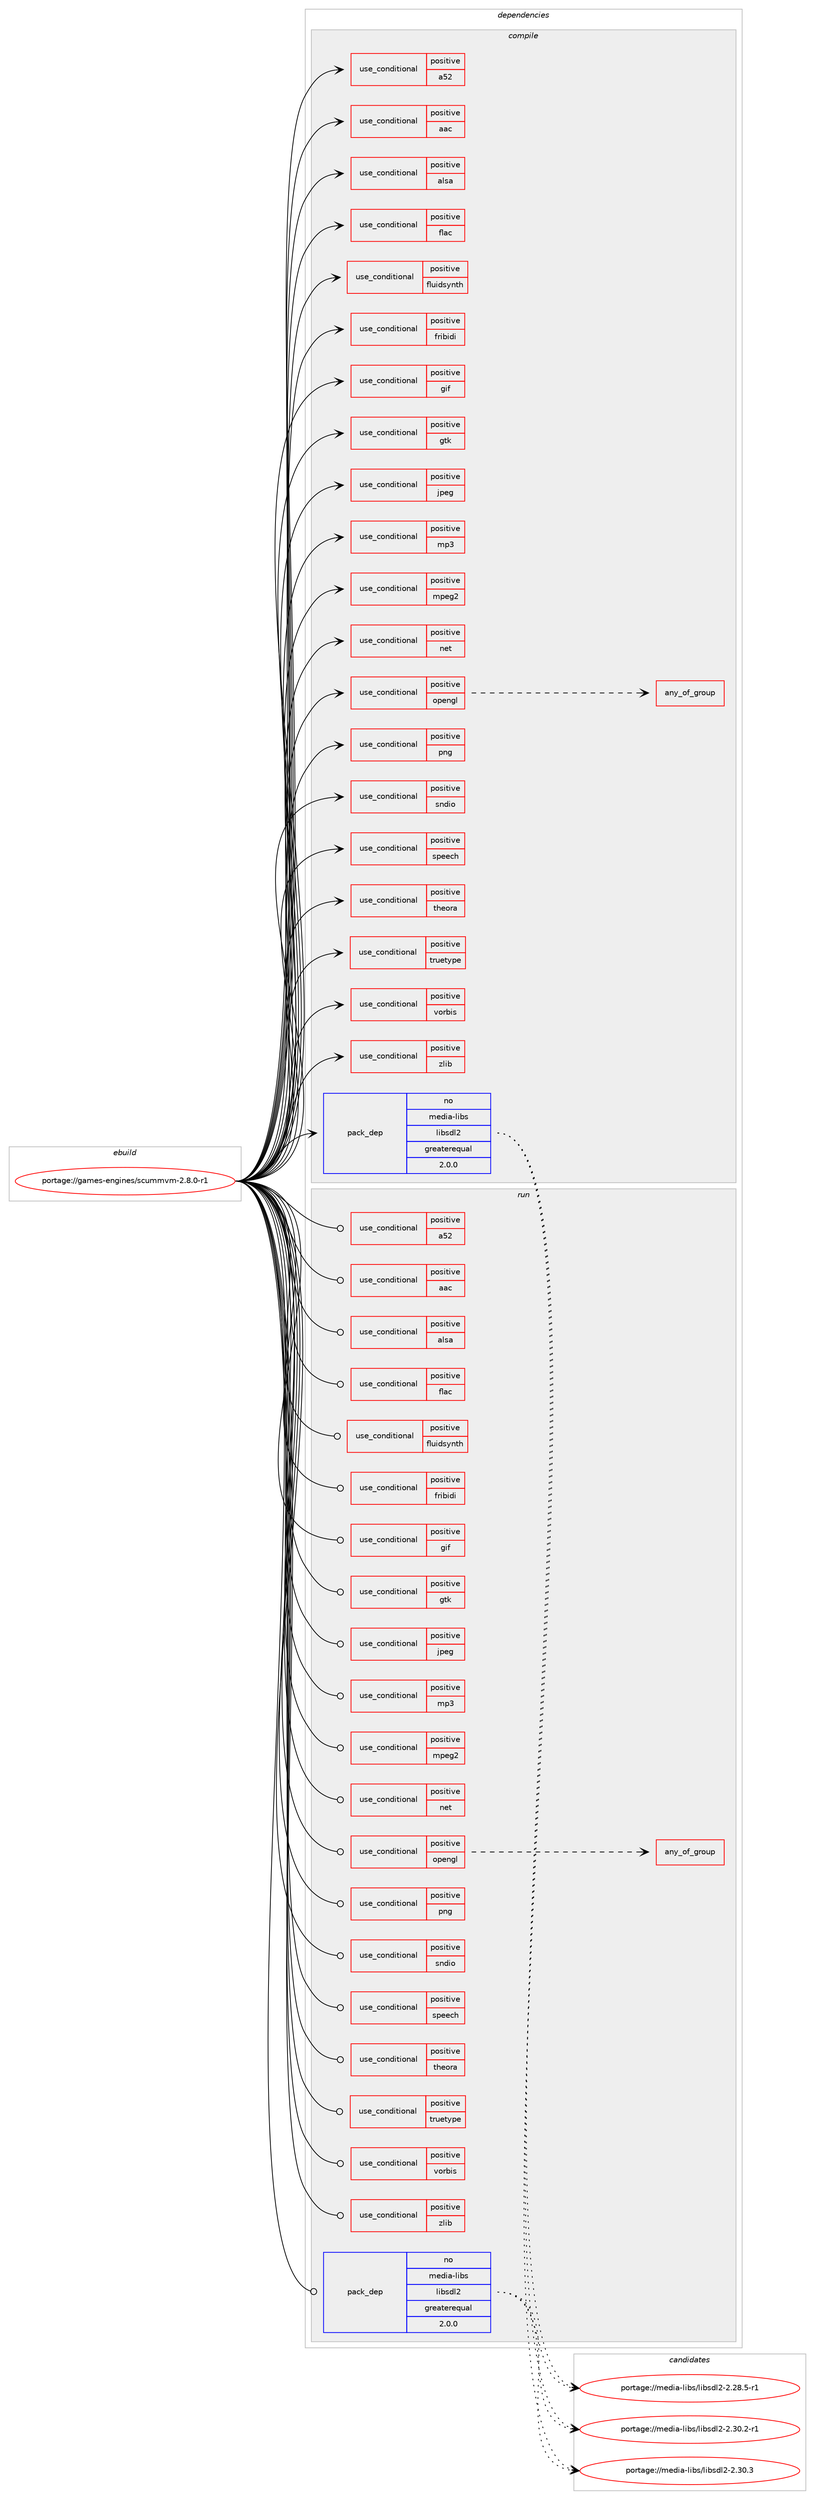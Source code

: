 digraph prolog {

# *************
# Graph options
# *************

newrank=true;
concentrate=true;
compound=true;
graph [rankdir=LR,fontname=Helvetica,fontsize=10,ranksep=1.5];#, ranksep=2.5, nodesep=0.2];
edge  [arrowhead=vee];
node  [fontname=Helvetica,fontsize=10];

# **********
# The ebuild
# **********

subgraph cluster_leftcol {
color=gray;
rank=same;
label=<<i>ebuild</i>>;
id [label="portage://games-engines/scummvm-2.8.0-r1", color=red, width=4, href="../games-engines/scummvm-2.8.0-r1.svg"];
}

# ****************
# The dependencies
# ****************

subgraph cluster_midcol {
color=gray;
label=<<i>dependencies</i>>;
subgraph cluster_compile {
fillcolor="#eeeeee";
style=filled;
label=<<i>compile</i>>;
subgraph cond62257 {
dependency115296 [label=<<TABLE BORDER="0" CELLBORDER="1" CELLSPACING="0" CELLPADDING="4"><TR><TD ROWSPAN="3" CELLPADDING="10">use_conditional</TD></TR><TR><TD>positive</TD></TR><TR><TD>a52</TD></TR></TABLE>>, shape=none, color=red];
# *** BEGIN UNKNOWN DEPENDENCY TYPE (TODO) ***
# dependency115296 -> package_dependency(portage://games-engines/scummvm-2.8.0-r1,install,no,media-libs,a52dec,none,[,,],[],[])
# *** END UNKNOWN DEPENDENCY TYPE (TODO) ***

}
id:e -> dependency115296:w [weight=20,style="solid",arrowhead="vee"];
subgraph cond62258 {
dependency115297 [label=<<TABLE BORDER="0" CELLBORDER="1" CELLSPACING="0" CELLPADDING="4"><TR><TD ROWSPAN="3" CELLPADDING="10">use_conditional</TD></TR><TR><TD>positive</TD></TR><TR><TD>aac</TD></TR></TABLE>>, shape=none, color=red];
# *** BEGIN UNKNOWN DEPENDENCY TYPE (TODO) ***
# dependency115297 -> package_dependency(portage://games-engines/scummvm-2.8.0-r1,install,no,media-libs,faad2,none,[,,],[],[])
# *** END UNKNOWN DEPENDENCY TYPE (TODO) ***

}
id:e -> dependency115297:w [weight=20,style="solid",arrowhead="vee"];
subgraph cond62259 {
dependency115298 [label=<<TABLE BORDER="0" CELLBORDER="1" CELLSPACING="0" CELLPADDING="4"><TR><TD ROWSPAN="3" CELLPADDING="10">use_conditional</TD></TR><TR><TD>positive</TD></TR><TR><TD>alsa</TD></TR></TABLE>>, shape=none, color=red];
# *** BEGIN UNKNOWN DEPENDENCY TYPE (TODO) ***
# dependency115298 -> package_dependency(portage://games-engines/scummvm-2.8.0-r1,install,no,media-libs,alsa-lib,none,[,,],[],[])
# *** END UNKNOWN DEPENDENCY TYPE (TODO) ***

}
id:e -> dependency115298:w [weight=20,style="solid",arrowhead="vee"];
subgraph cond62260 {
dependency115299 [label=<<TABLE BORDER="0" CELLBORDER="1" CELLSPACING="0" CELLPADDING="4"><TR><TD ROWSPAN="3" CELLPADDING="10">use_conditional</TD></TR><TR><TD>positive</TD></TR><TR><TD>flac</TD></TR></TABLE>>, shape=none, color=red];
# *** BEGIN UNKNOWN DEPENDENCY TYPE (TODO) ***
# dependency115299 -> package_dependency(portage://games-engines/scummvm-2.8.0-r1,install,no,media-libs,flac,none,[,,],any_same_slot,[])
# *** END UNKNOWN DEPENDENCY TYPE (TODO) ***

}
id:e -> dependency115299:w [weight=20,style="solid",arrowhead="vee"];
subgraph cond62261 {
dependency115300 [label=<<TABLE BORDER="0" CELLBORDER="1" CELLSPACING="0" CELLPADDING="4"><TR><TD ROWSPAN="3" CELLPADDING="10">use_conditional</TD></TR><TR><TD>positive</TD></TR><TR><TD>fluidsynth</TD></TR></TABLE>>, shape=none, color=red];
# *** BEGIN UNKNOWN DEPENDENCY TYPE (TODO) ***
# dependency115300 -> package_dependency(portage://games-engines/scummvm-2.8.0-r1,install,no,media-sound,fluidsynth,none,[,,],any_same_slot,[])
# *** END UNKNOWN DEPENDENCY TYPE (TODO) ***

}
id:e -> dependency115300:w [weight=20,style="solid",arrowhead="vee"];
subgraph cond62262 {
dependency115301 [label=<<TABLE BORDER="0" CELLBORDER="1" CELLSPACING="0" CELLPADDING="4"><TR><TD ROWSPAN="3" CELLPADDING="10">use_conditional</TD></TR><TR><TD>positive</TD></TR><TR><TD>fribidi</TD></TR></TABLE>>, shape=none, color=red];
# *** BEGIN UNKNOWN DEPENDENCY TYPE (TODO) ***
# dependency115301 -> package_dependency(portage://games-engines/scummvm-2.8.0-r1,install,no,dev-libs,fribidi,none,[,,],[],[])
# *** END UNKNOWN DEPENDENCY TYPE (TODO) ***

}
id:e -> dependency115301:w [weight=20,style="solid",arrowhead="vee"];
subgraph cond62263 {
dependency115302 [label=<<TABLE BORDER="0" CELLBORDER="1" CELLSPACING="0" CELLPADDING="4"><TR><TD ROWSPAN="3" CELLPADDING="10">use_conditional</TD></TR><TR><TD>positive</TD></TR><TR><TD>gif</TD></TR></TABLE>>, shape=none, color=red];
# *** BEGIN UNKNOWN DEPENDENCY TYPE (TODO) ***
# dependency115302 -> package_dependency(portage://games-engines/scummvm-2.8.0-r1,install,no,media-libs,giflib,none,[,,],[],[])
# *** END UNKNOWN DEPENDENCY TYPE (TODO) ***

}
id:e -> dependency115302:w [weight=20,style="solid",arrowhead="vee"];
subgraph cond62264 {
dependency115303 [label=<<TABLE BORDER="0" CELLBORDER="1" CELLSPACING="0" CELLPADDING="4"><TR><TD ROWSPAN="3" CELLPADDING="10">use_conditional</TD></TR><TR><TD>positive</TD></TR><TR><TD>gtk</TD></TR></TABLE>>, shape=none, color=red];
# *** BEGIN UNKNOWN DEPENDENCY TYPE (TODO) ***
# dependency115303 -> package_dependency(portage://games-engines/scummvm-2.8.0-r1,install,no,dev-libs,glib,none,[,,],[slot(2)],[])
# *** END UNKNOWN DEPENDENCY TYPE (TODO) ***

# *** BEGIN UNKNOWN DEPENDENCY TYPE (TODO) ***
# dependency115303 -> package_dependency(portage://games-engines/scummvm-2.8.0-r1,install,no,x11-libs,gtk+,none,[,,],[slot(3)],[])
# *** END UNKNOWN DEPENDENCY TYPE (TODO) ***

}
id:e -> dependency115303:w [weight=20,style="solid",arrowhead="vee"];
subgraph cond62265 {
dependency115304 [label=<<TABLE BORDER="0" CELLBORDER="1" CELLSPACING="0" CELLPADDING="4"><TR><TD ROWSPAN="3" CELLPADDING="10">use_conditional</TD></TR><TR><TD>positive</TD></TR><TR><TD>jpeg</TD></TR></TABLE>>, shape=none, color=red];
# *** BEGIN UNKNOWN DEPENDENCY TYPE (TODO) ***
# dependency115304 -> package_dependency(portage://games-engines/scummvm-2.8.0-r1,install,no,media-libs,libjpeg-turbo,none,[,,],any_same_slot,[])
# *** END UNKNOWN DEPENDENCY TYPE (TODO) ***

}
id:e -> dependency115304:w [weight=20,style="solid",arrowhead="vee"];
subgraph cond62266 {
dependency115305 [label=<<TABLE BORDER="0" CELLBORDER="1" CELLSPACING="0" CELLPADDING="4"><TR><TD ROWSPAN="3" CELLPADDING="10">use_conditional</TD></TR><TR><TD>positive</TD></TR><TR><TD>mp3</TD></TR></TABLE>>, shape=none, color=red];
# *** BEGIN UNKNOWN DEPENDENCY TYPE (TODO) ***
# dependency115305 -> package_dependency(portage://games-engines/scummvm-2.8.0-r1,install,no,media-libs,libmad,none,[,,],[],[])
# *** END UNKNOWN DEPENDENCY TYPE (TODO) ***

}
id:e -> dependency115305:w [weight=20,style="solid",arrowhead="vee"];
subgraph cond62267 {
dependency115306 [label=<<TABLE BORDER="0" CELLBORDER="1" CELLSPACING="0" CELLPADDING="4"><TR><TD ROWSPAN="3" CELLPADDING="10">use_conditional</TD></TR><TR><TD>positive</TD></TR><TR><TD>mpeg2</TD></TR></TABLE>>, shape=none, color=red];
# *** BEGIN UNKNOWN DEPENDENCY TYPE (TODO) ***
# dependency115306 -> package_dependency(portage://games-engines/scummvm-2.8.0-r1,install,no,media-libs,libmpeg2,none,[,,],[],[])
# *** END UNKNOWN DEPENDENCY TYPE (TODO) ***

}
id:e -> dependency115306:w [weight=20,style="solid",arrowhead="vee"];
subgraph cond62268 {
dependency115307 [label=<<TABLE BORDER="0" CELLBORDER="1" CELLSPACING="0" CELLPADDING="4"><TR><TD ROWSPAN="3" CELLPADDING="10">use_conditional</TD></TR><TR><TD>positive</TD></TR><TR><TD>net</TD></TR></TABLE>>, shape=none, color=red];
# *** BEGIN UNKNOWN DEPENDENCY TYPE (TODO) ***
# dependency115307 -> package_dependency(portage://games-engines/scummvm-2.8.0-r1,install,no,media-libs,sdl2-net,none,[,,],[],[])
# *** END UNKNOWN DEPENDENCY TYPE (TODO) ***

# *** BEGIN UNKNOWN DEPENDENCY TYPE (TODO) ***
# dependency115307 -> package_dependency(portage://games-engines/scummvm-2.8.0-r1,install,no,net-misc,curl,none,[,,],[],[])
# *** END UNKNOWN DEPENDENCY TYPE (TODO) ***

}
id:e -> dependency115307:w [weight=20,style="solid",arrowhead="vee"];
subgraph cond62269 {
dependency115308 [label=<<TABLE BORDER="0" CELLBORDER="1" CELLSPACING="0" CELLPADDING="4"><TR><TD ROWSPAN="3" CELLPADDING="10">use_conditional</TD></TR><TR><TD>positive</TD></TR><TR><TD>opengl</TD></TR></TABLE>>, shape=none, color=red];
subgraph any1322 {
dependency115309 [label=<<TABLE BORDER="0" CELLBORDER="1" CELLSPACING="0" CELLPADDING="4"><TR><TD CELLPADDING="10">any_of_group</TD></TR></TABLE>>, shape=none, color=red];# *** BEGIN UNKNOWN DEPENDENCY TYPE (TODO) ***
# dependency115309 -> package_dependency(portage://games-engines/scummvm-2.8.0-r1,install,no,virtual,opengl,none,[,,],[],[])
# *** END UNKNOWN DEPENDENCY TYPE (TODO) ***

# *** BEGIN UNKNOWN DEPENDENCY TYPE (TODO) ***
# dependency115309 -> package_dependency(portage://games-engines/scummvm-2.8.0-r1,install,no,media-libs,libglvnd,none,[,,],[],[])
# *** END UNKNOWN DEPENDENCY TYPE (TODO) ***

}
dependency115308:e -> dependency115309:w [weight=20,style="dashed",arrowhead="vee"];
}
id:e -> dependency115308:w [weight=20,style="solid",arrowhead="vee"];
subgraph cond62270 {
dependency115310 [label=<<TABLE BORDER="0" CELLBORDER="1" CELLSPACING="0" CELLPADDING="4"><TR><TD ROWSPAN="3" CELLPADDING="10">use_conditional</TD></TR><TR><TD>positive</TD></TR><TR><TD>png</TD></TR></TABLE>>, shape=none, color=red];
# *** BEGIN UNKNOWN DEPENDENCY TYPE (TODO) ***
# dependency115310 -> package_dependency(portage://games-engines/scummvm-2.8.0-r1,install,no,media-libs,libpng,none,[,,],[slot(0)],[])
# *** END UNKNOWN DEPENDENCY TYPE (TODO) ***

}
id:e -> dependency115310:w [weight=20,style="solid",arrowhead="vee"];
subgraph cond62271 {
dependency115311 [label=<<TABLE BORDER="0" CELLBORDER="1" CELLSPACING="0" CELLPADDING="4"><TR><TD ROWSPAN="3" CELLPADDING="10">use_conditional</TD></TR><TR><TD>positive</TD></TR><TR><TD>sndio</TD></TR></TABLE>>, shape=none, color=red];
# *** BEGIN UNKNOWN DEPENDENCY TYPE (TODO) ***
# dependency115311 -> package_dependency(portage://games-engines/scummvm-2.8.0-r1,install,no,media-sound,sndio,none,[,,],any_same_slot,[])
# *** END UNKNOWN DEPENDENCY TYPE (TODO) ***

}
id:e -> dependency115311:w [weight=20,style="solid",arrowhead="vee"];
subgraph cond62272 {
dependency115312 [label=<<TABLE BORDER="0" CELLBORDER="1" CELLSPACING="0" CELLPADDING="4"><TR><TD ROWSPAN="3" CELLPADDING="10">use_conditional</TD></TR><TR><TD>positive</TD></TR><TR><TD>speech</TD></TR></TABLE>>, shape=none, color=red];
# *** BEGIN UNKNOWN DEPENDENCY TYPE (TODO) ***
# dependency115312 -> package_dependency(portage://games-engines/scummvm-2.8.0-r1,install,no,app-accessibility,speech-dispatcher,none,[,,],[],[])
# *** END UNKNOWN DEPENDENCY TYPE (TODO) ***

}
id:e -> dependency115312:w [weight=20,style="solid",arrowhead="vee"];
subgraph cond62273 {
dependency115313 [label=<<TABLE BORDER="0" CELLBORDER="1" CELLSPACING="0" CELLPADDING="4"><TR><TD ROWSPAN="3" CELLPADDING="10">use_conditional</TD></TR><TR><TD>positive</TD></TR><TR><TD>theora</TD></TR></TABLE>>, shape=none, color=red];
# *** BEGIN UNKNOWN DEPENDENCY TYPE (TODO) ***
# dependency115313 -> package_dependency(portage://games-engines/scummvm-2.8.0-r1,install,no,media-libs,libtheora,none,[,,],[],[])
# *** END UNKNOWN DEPENDENCY TYPE (TODO) ***

}
id:e -> dependency115313:w [weight=20,style="solid",arrowhead="vee"];
subgraph cond62274 {
dependency115314 [label=<<TABLE BORDER="0" CELLBORDER="1" CELLSPACING="0" CELLPADDING="4"><TR><TD ROWSPAN="3" CELLPADDING="10">use_conditional</TD></TR><TR><TD>positive</TD></TR><TR><TD>truetype</TD></TR></TABLE>>, shape=none, color=red];
# *** BEGIN UNKNOWN DEPENDENCY TYPE (TODO) ***
# dependency115314 -> package_dependency(portage://games-engines/scummvm-2.8.0-r1,install,no,media-libs,freetype,none,[,,],[slot(2)],[])
# *** END UNKNOWN DEPENDENCY TYPE (TODO) ***

}
id:e -> dependency115314:w [weight=20,style="solid",arrowhead="vee"];
subgraph cond62275 {
dependency115315 [label=<<TABLE BORDER="0" CELLBORDER="1" CELLSPACING="0" CELLPADDING="4"><TR><TD ROWSPAN="3" CELLPADDING="10">use_conditional</TD></TR><TR><TD>positive</TD></TR><TR><TD>vorbis</TD></TR></TABLE>>, shape=none, color=red];
# *** BEGIN UNKNOWN DEPENDENCY TYPE (TODO) ***
# dependency115315 -> package_dependency(portage://games-engines/scummvm-2.8.0-r1,install,no,media-libs,libogg,none,[,,],[],[])
# *** END UNKNOWN DEPENDENCY TYPE (TODO) ***

# *** BEGIN UNKNOWN DEPENDENCY TYPE (TODO) ***
# dependency115315 -> package_dependency(portage://games-engines/scummvm-2.8.0-r1,install,no,media-libs,libvorbis,none,[,,],[],[])
# *** END UNKNOWN DEPENDENCY TYPE (TODO) ***

}
id:e -> dependency115315:w [weight=20,style="solid",arrowhead="vee"];
subgraph cond62276 {
dependency115316 [label=<<TABLE BORDER="0" CELLBORDER="1" CELLSPACING="0" CELLPADDING="4"><TR><TD ROWSPAN="3" CELLPADDING="10">use_conditional</TD></TR><TR><TD>positive</TD></TR><TR><TD>zlib</TD></TR></TABLE>>, shape=none, color=red];
# *** BEGIN UNKNOWN DEPENDENCY TYPE (TODO) ***
# dependency115316 -> package_dependency(portage://games-engines/scummvm-2.8.0-r1,install,no,sys-libs,zlib,none,[,,],any_same_slot,[])
# *** END UNKNOWN DEPENDENCY TYPE (TODO) ***

}
id:e -> dependency115316:w [weight=20,style="solid",arrowhead="vee"];
subgraph pack51565 {
dependency115317 [label=<<TABLE BORDER="0" CELLBORDER="1" CELLSPACING="0" CELLPADDING="4" WIDTH="220"><TR><TD ROWSPAN="6" CELLPADDING="30">pack_dep</TD></TR><TR><TD WIDTH="110">no</TD></TR><TR><TD>media-libs</TD></TR><TR><TD>libsdl2</TD></TR><TR><TD>greaterequal</TD></TR><TR><TD>2.0.0</TD></TR></TABLE>>, shape=none, color=blue];
}
id:e -> dependency115317:w [weight=20,style="solid",arrowhead="vee"];
}
subgraph cluster_compileandrun {
fillcolor="#eeeeee";
style=filled;
label=<<i>compile and run</i>>;
}
subgraph cluster_run {
fillcolor="#eeeeee";
style=filled;
label=<<i>run</i>>;
subgraph cond62277 {
dependency115318 [label=<<TABLE BORDER="0" CELLBORDER="1" CELLSPACING="0" CELLPADDING="4"><TR><TD ROWSPAN="3" CELLPADDING="10">use_conditional</TD></TR><TR><TD>positive</TD></TR><TR><TD>a52</TD></TR></TABLE>>, shape=none, color=red];
# *** BEGIN UNKNOWN DEPENDENCY TYPE (TODO) ***
# dependency115318 -> package_dependency(portage://games-engines/scummvm-2.8.0-r1,run,no,media-libs,a52dec,none,[,,],[],[])
# *** END UNKNOWN DEPENDENCY TYPE (TODO) ***

}
id:e -> dependency115318:w [weight=20,style="solid",arrowhead="odot"];
subgraph cond62278 {
dependency115319 [label=<<TABLE BORDER="0" CELLBORDER="1" CELLSPACING="0" CELLPADDING="4"><TR><TD ROWSPAN="3" CELLPADDING="10">use_conditional</TD></TR><TR><TD>positive</TD></TR><TR><TD>aac</TD></TR></TABLE>>, shape=none, color=red];
# *** BEGIN UNKNOWN DEPENDENCY TYPE (TODO) ***
# dependency115319 -> package_dependency(portage://games-engines/scummvm-2.8.0-r1,run,no,media-libs,faad2,none,[,,],[],[])
# *** END UNKNOWN DEPENDENCY TYPE (TODO) ***

}
id:e -> dependency115319:w [weight=20,style="solid",arrowhead="odot"];
subgraph cond62279 {
dependency115320 [label=<<TABLE BORDER="0" CELLBORDER="1" CELLSPACING="0" CELLPADDING="4"><TR><TD ROWSPAN="3" CELLPADDING="10">use_conditional</TD></TR><TR><TD>positive</TD></TR><TR><TD>alsa</TD></TR></TABLE>>, shape=none, color=red];
# *** BEGIN UNKNOWN DEPENDENCY TYPE (TODO) ***
# dependency115320 -> package_dependency(portage://games-engines/scummvm-2.8.0-r1,run,no,media-libs,alsa-lib,none,[,,],[],[])
# *** END UNKNOWN DEPENDENCY TYPE (TODO) ***

}
id:e -> dependency115320:w [weight=20,style="solid",arrowhead="odot"];
subgraph cond62280 {
dependency115321 [label=<<TABLE BORDER="0" CELLBORDER="1" CELLSPACING="0" CELLPADDING="4"><TR><TD ROWSPAN="3" CELLPADDING="10">use_conditional</TD></TR><TR><TD>positive</TD></TR><TR><TD>flac</TD></TR></TABLE>>, shape=none, color=red];
# *** BEGIN UNKNOWN DEPENDENCY TYPE (TODO) ***
# dependency115321 -> package_dependency(portage://games-engines/scummvm-2.8.0-r1,run,no,media-libs,flac,none,[,,],any_same_slot,[])
# *** END UNKNOWN DEPENDENCY TYPE (TODO) ***

}
id:e -> dependency115321:w [weight=20,style="solid",arrowhead="odot"];
subgraph cond62281 {
dependency115322 [label=<<TABLE BORDER="0" CELLBORDER="1" CELLSPACING="0" CELLPADDING="4"><TR><TD ROWSPAN="3" CELLPADDING="10">use_conditional</TD></TR><TR><TD>positive</TD></TR><TR><TD>fluidsynth</TD></TR></TABLE>>, shape=none, color=red];
# *** BEGIN UNKNOWN DEPENDENCY TYPE (TODO) ***
# dependency115322 -> package_dependency(portage://games-engines/scummvm-2.8.0-r1,run,no,media-sound,fluidsynth,none,[,,],any_same_slot,[])
# *** END UNKNOWN DEPENDENCY TYPE (TODO) ***

}
id:e -> dependency115322:w [weight=20,style="solid",arrowhead="odot"];
subgraph cond62282 {
dependency115323 [label=<<TABLE BORDER="0" CELLBORDER="1" CELLSPACING="0" CELLPADDING="4"><TR><TD ROWSPAN="3" CELLPADDING="10">use_conditional</TD></TR><TR><TD>positive</TD></TR><TR><TD>fribidi</TD></TR></TABLE>>, shape=none, color=red];
# *** BEGIN UNKNOWN DEPENDENCY TYPE (TODO) ***
# dependency115323 -> package_dependency(portage://games-engines/scummvm-2.8.0-r1,run,no,dev-libs,fribidi,none,[,,],[],[])
# *** END UNKNOWN DEPENDENCY TYPE (TODO) ***

}
id:e -> dependency115323:w [weight=20,style="solid",arrowhead="odot"];
subgraph cond62283 {
dependency115324 [label=<<TABLE BORDER="0" CELLBORDER="1" CELLSPACING="0" CELLPADDING="4"><TR><TD ROWSPAN="3" CELLPADDING="10">use_conditional</TD></TR><TR><TD>positive</TD></TR><TR><TD>gif</TD></TR></TABLE>>, shape=none, color=red];
# *** BEGIN UNKNOWN DEPENDENCY TYPE (TODO) ***
# dependency115324 -> package_dependency(portage://games-engines/scummvm-2.8.0-r1,run,no,media-libs,giflib,none,[,,],[],[])
# *** END UNKNOWN DEPENDENCY TYPE (TODO) ***

}
id:e -> dependency115324:w [weight=20,style="solid",arrowhead="odot"];
subgraph cond62284 {
dependency115325 [label=<<TABLE BORDER="0" CELLBORDER="1" CELLSPACING="0" CELLPADDING="4"><TR><TD ROWSPAN="3" CELLPADDING="10">use_conditional</TD></TR><TR><TD>positive</TD></TR><TR><TD>gtk</TD></TR></TABLE>>, shape=none, color=red];
# *** BEGIN UNKNOWN DEPENDENCY TYPE (TODO) ***
# dependency115325 -> package_dependency(portage://games-engines/scummvm-2.8.0-r1,run,no,dev-libs,glib,none,[,,],[slot(2)],[])
# *** END UNKNOWN DEPENDENCY TYPE (TODO) ***

# *** BEGIN UNKNOWN DEPENDENCY TYPE (TODO) ***
# dependency115325 -> package_dependency(portage://games-engines/scummvm-2.8.0-r1,run,no,x11-libs,gtk+,none,[,,],[slot(3)],[])
# *** END UNKNOWN DEPENDENCY TYPE (TODO) ***

}
id:e -> dependency115325:w [weight=20,style="solid",arrowhead="odot"];
subgraph cond62285 {
dependency115326 [label=<<TABLE BORDER="0" CELLBORDER="1" CELLSPACING="0" CELLPADDING="4"><TR><TD ROWSPAN="3" CELLPADDING="10">use_conditional</TD></TR><TR><TD>positive</TD></TR><TR><TD>jpeg</TD></TR></TABLE>>, shape=none, color=red];
# *** BEGIN UNKNOWN DEPENDENCY TYPE (TODO) ***
# dependency115326 -> package_dependency(portage://games-engines/scummvm-2.8.0-r1,run,no,media-libs,libjpeg-turbo,none,[,,],any_same_slot,[])
# *** END UNKNOWN DEPENDENCY TYPE (TODO) ***

}
id:e -> dependency115326:w [weight=20,style="solid",arrowhead="odot"];
subgraph cond62286 {
dependency115327 [label=<<TABLE BORDER="0" CELLBORDER="1" CELLSPACING="0" CELLPADDING="4"><TR><TD ROWSPAN="3" CELLPADDING="10">use_conditional</TD></TR><TR><TD>positive</TD></TR><TR><TD>mp3</TD></TR></TABLE>>, shape=none, color=red];
# *** BEGIN UNKNOWN DEPENDENCY TYPE (TODO) ***
# dependency115327 -> package_dependency(portage://games-engines/scummvm-2.8.0-r1,run,no,media-libs,libmad,none,[,,],[],[])
# *** END UNKNOWN DEPENDENCY TYPE (TODO) ***

}
id:e -> dependency115327:w [weight=20,style="solid",arrowhead="odot"];
subgraph cond62287 {
dependency115328 [label=<<TABLE BORDER="0" CELLBORDER="1" CELLSPACING="0" CELLPADDING="4"><TR><TD ROWSPAN="3" CELLPADDING="10">use_conditional</TD></TR><TR><TD>positive</TD></TR><TR><TD>mpeg2</TD></TR></TABLE>>, shape=none, color=red];
# *** BEGIN UNKNOWN DEPENDENCY TYPE (TODO) ***
# dependency115328 -> package_dependency(portage://games-engines/scummvm-2.8.0-r1,run,no,media-libs,libmpeg2,none,[,,],[],[])
# *** END UNKNOWN DEPENDENCY TYPE (TODO) ***

}
id:e -> dependency115328:w [weight=20,style="solid",arrowhead="odot"];
subgraph cond62288 {
dependency115329 [label=<<TABLE BORDER="0" CELLBORDER="1" CELLSPACING="0" CELLPADDING="4"><TR><TD ROWSPAN="3" CELLPADDING="10">use_conditional</TD></TR><TR><TD>positive</TD></TR><TR><TD>net</TD></TR></TABLE>>, shape=none, color=red];
# *** BEGIN UNKNOWN DEPENDENCY TYPE (TODO) ***
# dependency115329 -> package_dependency(portage://games-engines/scummvm-2.8.0-r1,run,no,media-libs,sdl2-net,none,[,,],[],[])
# *** END UNKNOWN DEPENDENCY TYPE (TODO) ***

# *** BEGIN UNKNOWN DEPENDENCY TYPE (TODO) ***
# dependency115329 -> package_dependency(portage://games-engines/scummvm-2.8.0-r1,run,no,net-misc,curl,none,[,,],[],[])
# *** END UNKNOWN DEPENDENCY TYPE (TODO) ***

}
id:e -> dependency115329:w [weight=20,style="solid",arrowhead="odot"];
subgraph cond62289 {
dependency115330 [label=<<TABLE BORDER="0" CELLBORDER="1" CELLSPACING="0" CELLPADDING="4"><TR><TD ROWSPAN="3" CELLPADDING="10">use_conditional</TD></TR><TR><TD>positive</TD></TR><TR><TD>opengl</TD></TR></TABLE>>, shape=none, color=red];
subgraph any1323 {
dependency115331 [label=<<TABLE BORDER="0" CELLBORDER="1" CELLSPACING="0" CELLPADDING="4"><TR><TD CELLPADDING="10">any_of_group</TD></TR></TABLE>>, shape=none, color=red];# *** BEGIN UNKNOWN DEPENDENCY TYPE (TODO) ***
# dependency115331 -> package_dependency(portage://games-engines/scummvm-2.8.0-r1,run,no,virtual,opengl,none,[,,],[],[])
# *** END UNKNOWN DEPENDENCY TYPE (TODO) ***

# *** BEGIN UNKNOWN DEPENDENCY TYPE (TODO) ***
# dependency115331 -> package_dependency(portage://games-engines/scummvm-2.8.0-r1,run,no,media-libs,libglvnd,none,[,,],[],[])
# *** END UNKNOWN DEPENDENCY TYPE (TODO) ***

}
dependency115330:e -> dependency115331:w [weight=20,style="dashed",arrowhead="vee"];
}
id:e -> dependency115330:w [weight=20,style="solid",arrowhead="odot"];
subgraph cond62290 {
dependency115332 [label=<<TABLE BORDER="0" CELLBORDER="1" CELLSPACING="0" CELLPADDING="4"><TR><TD ROWSPAN="3" CELLPADDING="10">use_conditional</TD></TR><TR><TD>positive</TD></TR><TR><TD>png</TD></TR></TABLE>>, shape=none, color=red];
# *** BEGIN UNKNOWN DEPENDENCY TYPE (TODO) ***
# dependency115332 -> package_dependency(portage://games-engines/scummvm-2.8.0-r1,run,no,media-libs,libpng,none,[,,],[slot(0)],[])
# *** END UNKNOWN DEPENDENCY TYPE (TODO) ***

}
id:e -> dependency115332:w [weight=20,style="solid",arrowhead="odot"];
subgraph cond62291 {
dependency115333 [label=<<TABLE BORDER="0" CELLBORDER="1" CELLSPACING="0" CELLPADDING="4"><TR><TD ROWSPAN="3" CELLPADDING="10">use_conditional</TD></TR><TR><TD>positive</TD></TR><TR><TD>sndio</TD></TR></TABLE>>, shape=none, color=red];
# *** BEGIN UNKNOWN DEPENDENCY TYPE (TODO) ***
# dependency115333 -> package_dependency(portage://games-engines/scummvm-2.8.0-r1,run,no,media-sound,sndio,none,[,,],any_same_slot,[])
# *** END UNKNOWN DEPENDENCY TYPE (TODO) ***

}
id:e -> dependency115333:w [weight=20,style="solid",arrowhead="odot"];
subgraph cond62292 {
dependency115334 [label=<<TABLE BORDER="0" CELLBORDER="1" CELLSPACING="0" CELLPADDING="4"><TR><TD ROWSPAN="3" CELLPADDING="10">use_conditional</TD></TR><TR><TD>positive</TD></TR><TR><TD>speech</TD></TR></TABLE>>, shape=none, color=red];
# *** BEGIN UNKNOWN DEPENDENCY TYPE (TODO) ***
# dependency115334 -> package_dependency(portage://games-engines/scummvm-2.8.0-r1,run,no,app-accessibility,speech-dispatcher,none,[,,],[],[])
# *** END UNKNOWN DEPENDENCY TYPE (TODO) ***

}
id:e -> dependency115334:w [weight=20,style="solid",arrowhead="odot"];
subgraph cond62293 {
dependency115335 [label=<<TABLE BORDER="0" CELLBORDER="1" CELLSPACING="0" CELLPADDING="4"><TR><TD ROWSPAN="3" CELLPADDING="10">use_conditional</TD></TR><TR><TD>positive</TD></TR><TR><TD>theora</TD></TR></TABLE>>, shape=none, color=red];
# *** BEGIN UNKNOWN DEPENDENCY TYPE (TODO) ***
# dependency115335 -> package_dependency(portage://games-engines/scummvm-2.8.0-r1,run,no,media-libs,libtheora,none,[,,],[],[])
# *** END UNKNOWN DEPENDENCY TYPE (TODO) ***

}
id:e -> dependency115335:w [weight=20,style="solid",arrowhead="odot"];
subgraph cond62294 {
dependency115336 [label=<<TABLE BORDER="0" CELLBORDER="1" CELLSPACING="0" CELLPADDING="4"><TR><TD ROWSPAN="3" CELLPADDING="10">use_conditional</TD></TR><TR><TD>positive</TD></TR><TR><TD>truetype</TD></TR></TABLE>>, shape=none, color=red];
# *** BEGIN UNKNOWN DEPENDENCY TYPE (TODO) ***
# dependency115336 -> package_dependency(portage://games-engines/scummvm-2.8.0-r1,run,no,media-libs,freetype,none,[,,],[slot(2)],[])
# *** END UNKNOWN DEPENDENCY TYPE (TODO) ***

}
id:e -> dependency115336:w [weight=20,style="solid",arrowhead="odot"];
subgraph cond62295 {
dependency115337 [label=<<TABLE BORDER="0" CELLBORDER="1" CELLSPACING="0" CELLPADDING="4"><TR><TD ROWSPAN="3" CELLPADDING="10">use_conditional</TD></TR><TR><TD>positive</TD></TR><TR><TD>vorbis</TD></TR></TABLE>>, shape=none, color=red];
# *** BEGIN UNKNOWN DEPENDENCY TYPE (TODO) ***
# dependency115337 -> package_dependency(portage://games-engines/scummvm-2.8.0-r1,run,no,media-libs,libogg,none,[,,],[],[])
# *** END UNKNOWN DEPENDENCY TYPE (TODO) ***

# *** BEGIN UNKNOWN DEPENDENCY TYPE (TODO) ***
# dependency115337 -> package_dependency(portage://games-engines/scummvm-2.8.0-r1,run,no,media-libs,libvorbis,none,[,,],[],[])
# *** END UNKNOWN DEPENDENCY TYPE (TODO) ***

}
id:e -> dependency115337:w [weight=20,style="solid",arrowhead="odot"];
subgraph cond62296 {
dependency115338 [label=<<TABLE BORDER="0" CELLBORDER="1" CELLSPACING="0" CELLPADDING="4"><TR><TD ROWSPAN="3" CELLPADDING="10">use_conditional</TD></TR><TR><TD>positive</TD></TR><TR><TD>zlib</TD></TR></TABLE>>, shape=none, color=red];
# *** BEGIN UNKNOWN DEPENDENCY TYPE (TODO) ***
# dependency115338 -> package_dependency(portage://games-engines/scummvm-2.8.0-r1,run,no,sys-libs,zlib,none,[,,],any_same_slot,[])
# *** END UNKNOWN DEPENDENCY TYPE (TODO) ***

}
id:e -> dependency115338:w [weight=20,style="solid",arrowhead="odot"];
subgraph pack51566 {
dependency115339 [label=<<TABLE BORDER="0" CELLBORDER="1" CELLSPACING="0" CELLPADDING="4" WIDTH="220"><TR><TD ROWSPAN="6" CELLPADDING="30">pack_dep</TD></TR><TR><TD WIDTH="110">no</TD></TR><TR><TD>media-libs</TD></TR><TR><TD>libsdl2</TD></TR><TR><TD>greaterequal</TD></TR><TR><TD>2.0.0</TD></TR></TABLE>>, shape=none, color=blue];
}
id:e -> dependency115339:w [weight=20,style="solid",arrowhead="odot"];
}
}

# **************
# The candidates
# **************

subgraph cluster_choices {
rank=same;
color=gray;
label=<<i>candidates</i>>;

subgraph choice51565 {
color=black;
nodesep=1;
choice109101100105974510810598115471081059811510010850455046505646534511449 [label="portage://media-libs/libsdl2-2.28.5-r1", color=red, width=4,href="../media-libs/libsdl2-2.28.5-r1.svg"];
choice109101100105974510810598115471081059811510010850455046514846504511449 [label="portage://media-libs/libsdl2-2.30.2-r1", color=red, width=4,href="../media-libs/libsdl2-2.30.2-r1.svg"];
choice10910110010597451081059811547108105981151001085045504651484651 [label="portage://media-libs/libsdl2-2.30.3", color=red, width=4,href="../media-libs/libsdl2-2.30.3.svg"];
dependency115317:e -> choice109101100105974510810598115471081059811510010850455046505646534511449:w [style=dotted,weight="100"];
dependency115317:e -> choice109101100105974510810598115471081059811510010850455046514846504511449:w [style=dotted,weight="100"];
dependency115317:e -> choice10910110010597451081059811547108105981151001085045504651484651:w [style=dotted,weight="100"];
}
subgraph choice51566 {
color=black;
nodesep=1;
choice109101100105974510810598115471081059811510010850455046505646534511449 [label="portage://media-libs/libsdl2-2.28.5-r1", color=red, width=4,href="../media-libs/libsdl2-2.28.5-r1.svg"];
choice109101100105974510810598115471081059811510010850455046514846504511449 [label="portage://media-libs/libsdl2-2.30.2-r1", color=red, width=4,href="../media-libs/libsdl2-2.30.2-r1.svg"];
choice10910110010597451081059811547108105981151001085045504651484651 [label="portage://media-libs/libsdl2-2.30.3", color=red, width=4,href="../media-libs/libsdl2-2.30.3.svg"];
dependency115339:e -> choice109101100105974510810598115471081059811510010850455046505646534511449:w [style=dotted,weight="100"];
dependency115339:e -> choice109101100105974510810598115471081059811510010850455046514846504511449:w [style=dotted,weight="100"];
dependency115339:e -> choice10910110010597451081059811547108105981151001085045504651484651:w [style=dotted,weight="100"];
}
}

}
